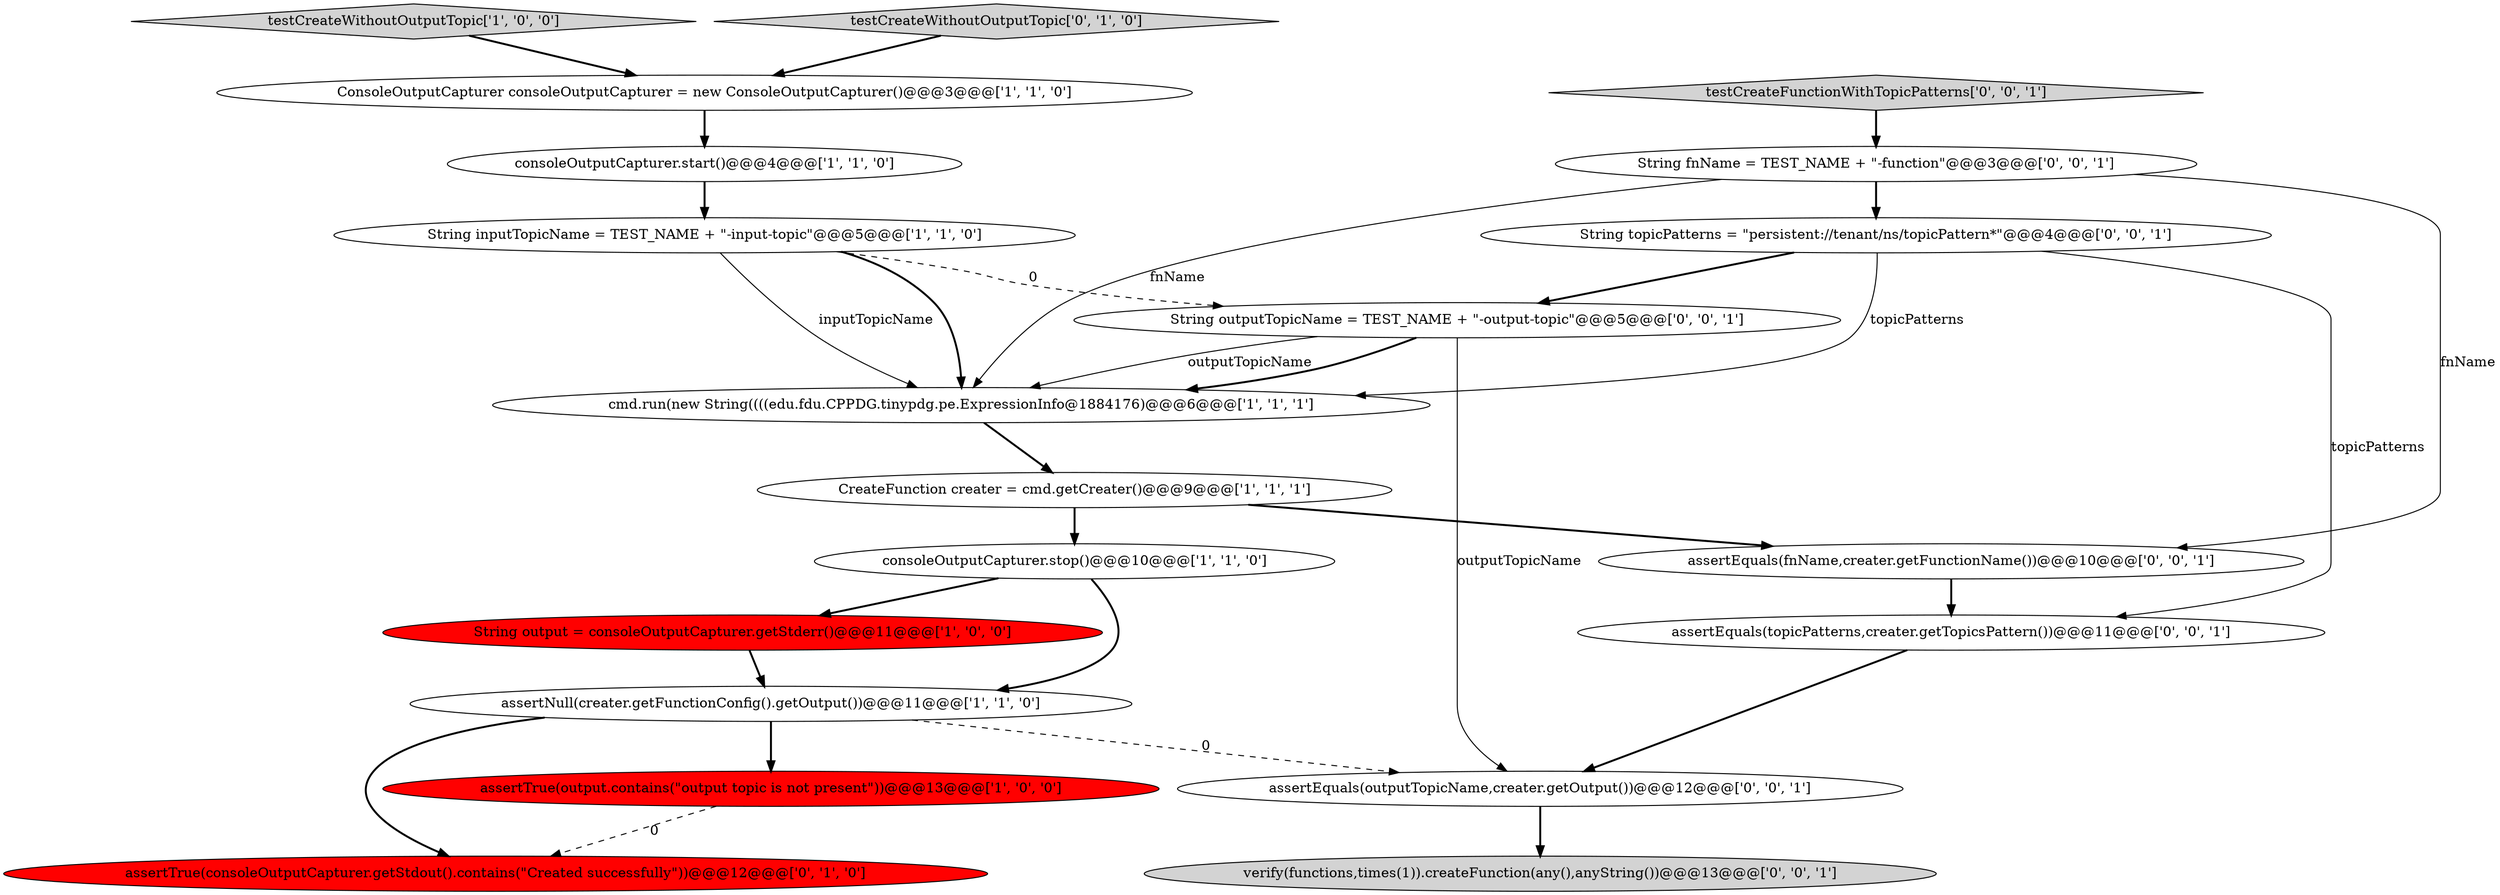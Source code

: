 digraph {
0 [style = filled, label = "CreateFunction creater = cmd.getCreater()@@@9@@@['1', '1', '1']", fillcolor = white, shape = ellipse image = "AAA0AAABBB1BBB"];
9 [style = filled, label = "assertTrue(output.contains(\"output topic is not present\"))@@@13@@@['1', '0', '0']", fillcolor = red, shape = ellipse image = "AAA1AAABBB1BBB"];
17 [style = filled, label = "assertEquals(fnName,creater.getFunctionName())@@@10@@@['0', '0', '1']", fillcolor = white, shape = ellipse image = "AAA0AAABBB3BBB"];
8 [style = filled, label = "cmd.run(new String((((edu.fdu.CPPDG.tinypdg.pe.ExpressionInfo@1884176)@@@6@@@['1', '1', '1']", fillcolor = white, shape = ellipse image = "AAA0AAABBB1BBB"];
15 [style = filled, label = "assertEquals(topicPatterns,creater.getTopicsPattern())@@@11@@@['0', '0', '1']", fillcolor = white, shape = ellipse image = "AAA0AAABBB3BBB"];
11 [style = filled, label = "assertTrue(consoleOutputCapturer.getStdout().contains(\"Created successfully\"))@@@12@@@['0', '1', '0']", fillcolor = red, shape = ellipse image = "AAA1AAABBB2BBB"];
19 [style = filled, label = "assertEquals(outputTopicName,creater.getOutput())@@@12@@@['0', '0', '1']", fillcolor = white, shape = ellipse image = "AAA0AAABBB3BBB"];
18 [style = filled, label = "String outputTopicName = TEST_NAME + \"-output-topic\"@@@5@@@['0', '0', '1']", fillcolor = white, shape = ellipse image = "AAA0AAABBB3BBB"];
2 [style = filled, label = "String inputTopicName = TEST_NAME + \"-input-topic\"@@@5@@@['1', '1', '0']", fillcolor = white, shape = ellipse image = "AAA0AAABBB1BBB"];
13 [style = filled, label = "verify(functions,times(1)).createFunction(any(),anyString())@@@13@@@['0', '0', '1']", fillcolor = lightgray, shape = ellipse image = "AAA0AAABBB3BBB"];
4 [style = filled, label = "consoleOutputCapturer.start()@@@4@@@['1', '1', '0']", fillcolor = white, shape = ellipse image = "AAA0AAABBB1BBB"];
7 [style = filled, label = "consoleOutputCapturer.stop()@@@10@@@['1', '1', '0']", fillcolor = white, shape = ellipse image = "AAA0AAABBB1BBB"];
14 [style = filled, label = "testCreateFunctionWithTopicPatterns['0', '0', '1']", fillcolor = lightgray, shape = diamond image = "AAA0AAABBB3BBB"];
5 [style = filled, label = "assertNull(creater.getFunctionConfig().getOutput())@@@11@@@['1', '1', '0']", fillcolor = white, shape = ellipse image = "AAA0AAABBB1BBB"];
3 [style = filled, label = "ConsoleOutputCapturer consoleOutputCapturer = new ConsoleOutputCapturer()@@@3@@@['1', '1', '0']", fillcolor = white, shape = ellipse image = "AAA0AAABBB1BBB"];
6 [style = filled, label = "testCreateWithoutOutputTopic['1', '0', '0']", fillcolor = lightgray, shape = diamond image = "AAA0AAABBB1BBB"];
1 [style = filled, label = "String output = consoleOutputCapturer.getStderr()@@@11@@@['1', '0', '0']", fillcolor = red, shape = ellipse image = "AAA1AAABBB1BBB"];
12 [style = filled, label = "String fnName = TEST_NAME + \"-function\"@@@3@@@['0', '0', '1']", fillcolor = white, shape = ellipse image = "AAA0AAABBB3BBB"];
16 [style = filled, label = "String topicPatterns = \"persistent://tenant/ns/topicPattern*\"@@@4@@@['0', '0', '1']", fillcolor = white, shape = ellipse image = "AAA0AAABBB3BBB"];
10 [style = filled, label = "testCreateWithoutOutputTopic['0', '1', '0']", fillcolor = lightgray, shape = diamond image = "AAA0AAABBB2BBB"];
1->5 [style = bold, label=""];
6->3 [style = bold, label=""];
16->18 [style = bold, label=""];
7->1 [style = bold, label=""];
18->8 [style = solid, label="outputTopicName"];
5->9 [style = bold, label=""];
16->15 [style = solid, label="topicPatterns"];
12->17 [style = solid, label="fnName"];
0->17 [style = bold, label=""];
10->3 [style = bold, label=""];
12->16 [style = bold, label=""];
4->2 [style = bold, label=""];
15->19 [style = bold, label=""];
3->4 [style = bold, label=""];
0->7 [style = bold, label=""];
16->8 [style = solid, label="topicPatterns"];
8->0 [style = bold, label=""];
12->8 [style = solid, label="fnName"];
7->5 [style = bold, label=""];
19->13 [style = bold, label=""];
18->19 [style = solid, label="outputTopicName"];
14->12 [style = bold, label=""];
17->15 [style = bold, label=""];
2->18 [style = dashed, label="0"];
9->11 [style = dashed, label="0"];
5->11 [style = bold, label=""];
18->8 [style = bold, label=""];
2->8 [style = solid, label="inputTopicName"];
5->19 [style = dashed, label="0"];
2->8 [style = bold, label=""];
}
